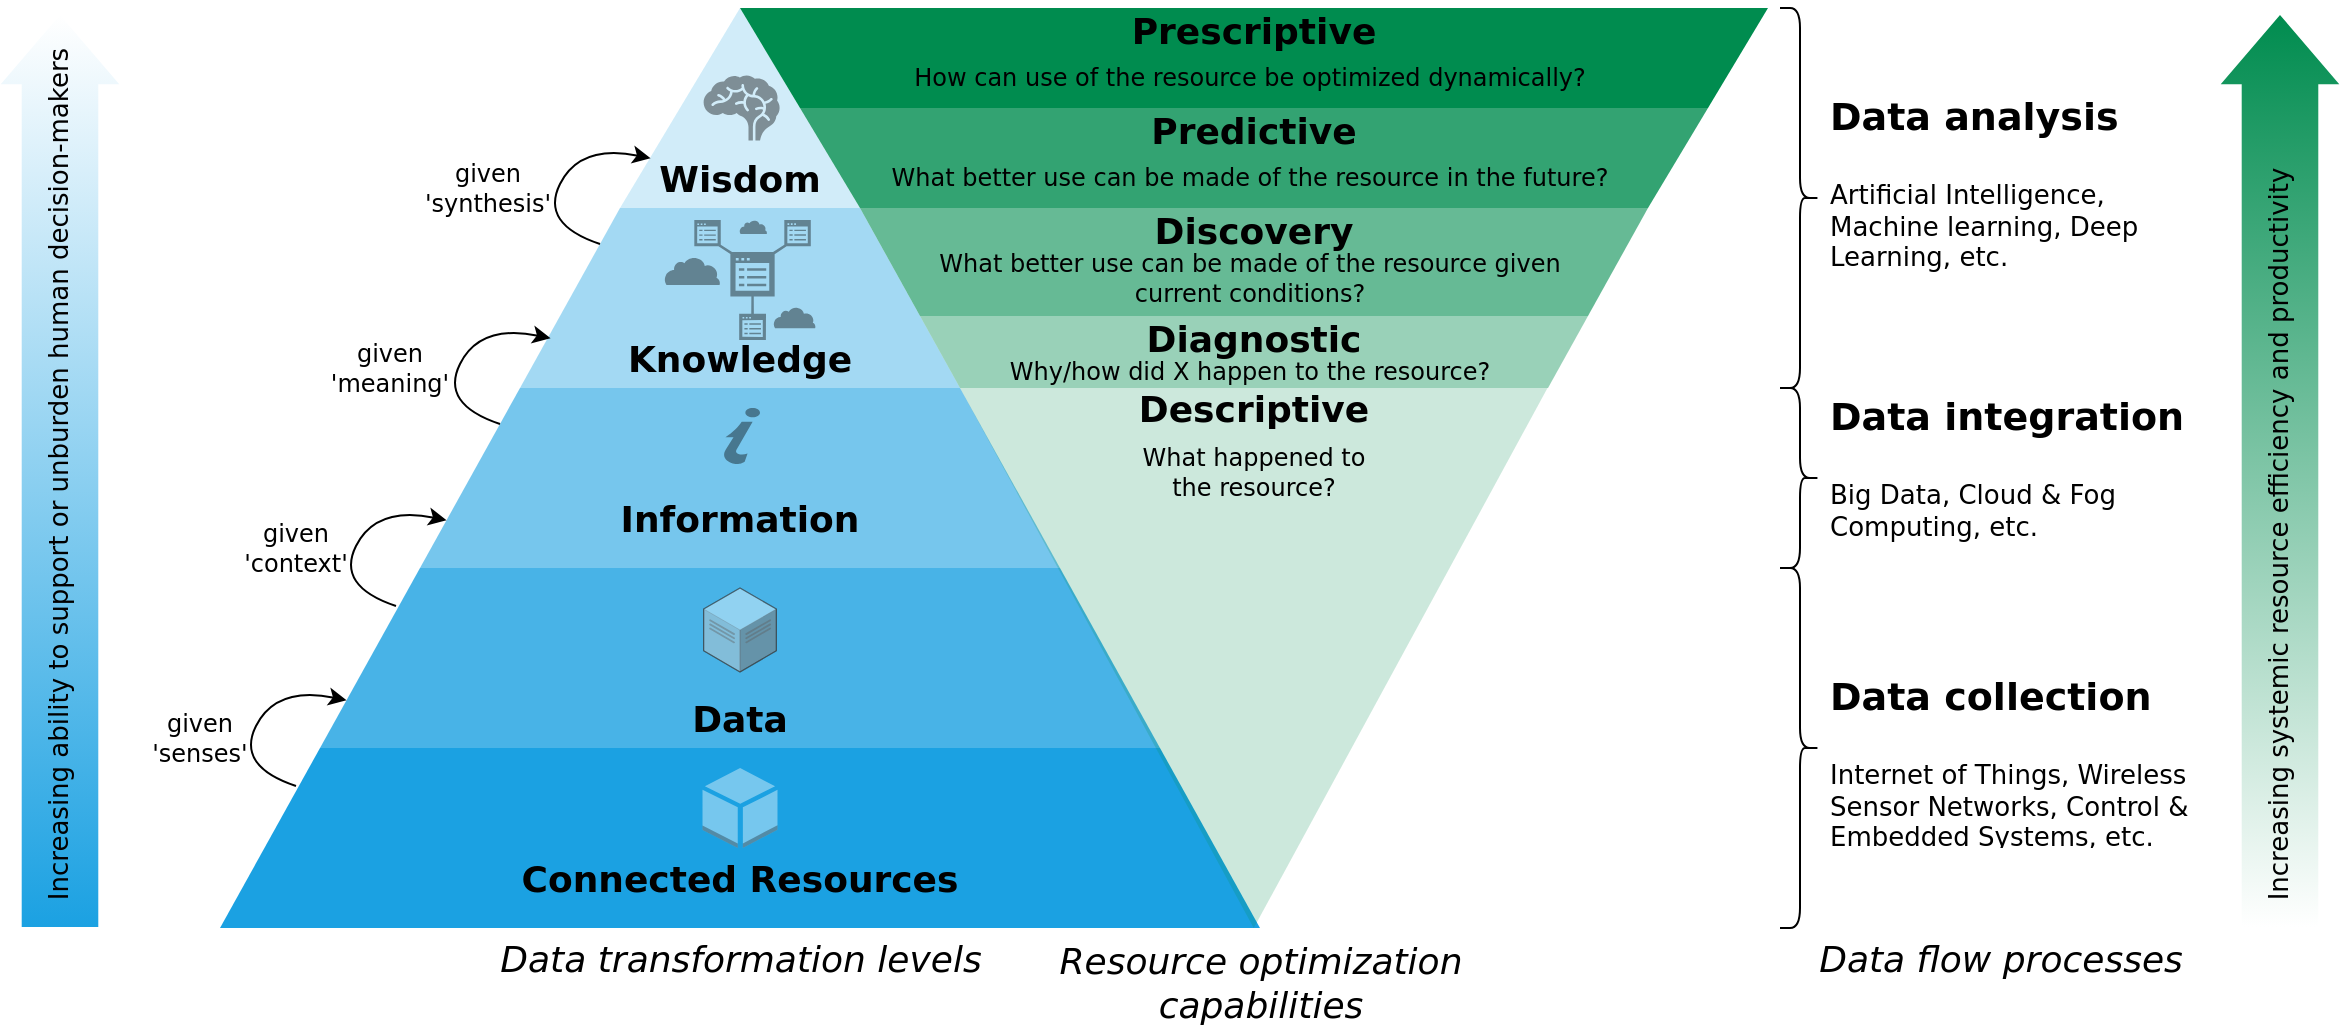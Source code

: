 <mxfile version="16.5.1" type="device"><diagram id="GpXNul5H59b5kgnJw6_x" name="Page-1"><mxGraphModel dx="2331" dy="681" grid="1" gridSize="10" guides="1" tooltips="1" connect="1" arrows="1" fold="1" page="1" pageScale="1" pageWidth="1169" pageHeight="827" math="0" shadow="0"><root><mxCell id="0"/><mxCell id="1" parent="0"/><mxCell id="ElTvejvOe5NndA5YwK85-31" value="" style="group" vertex="1" connectable="0" parent="1"><mxGeometry x="100" y="420" width="850" height="505" as="geometry"/></mxCell><mxCell id="ElTvejvOe5NndA5YwK85-26" value="" style="triangle;whiteSpace=wrap;html=1;fontFamily=Dejavu Sans;strokeColor=none;fillColor=#1ba1e2;opacity=20;rotation=-90;fontColor=#ffffff;" vertex="1" parent="ElTvejvOe5NndA5YwK85-31"><mxGeometry x="210" y="-10" width="100" height="120" as="geometry"/></mxCell><mxCell id="ElTvejvOe5NndA5YwK85-27" value="" style="shape=trapezoid;perimeter=trapezoidPerimeter;whiteSpace=wrap;html=1;fixedSize=1;fontFamily=Dejavu Sans;strokeColor=none;fillColor=#1ba1e2;opacity=40;fontColor=#ffffff;size=50.0;" vertex="1" parent="ElTvejvOe5NndA5YwK85-31"><mxGeometry x="150" y="100" width="220" height="90" as="geometry"/></mxCell><mxCell id="ElTvejvOe5NndA5YwK85-28" value="" style="shape=trapezoid;perimeter=trapezoidPerimeter;whiteSpace=wrap;html=1;fixedSize=1;fontFamily=Dejavu Sans;strokeColor=none;fillColor=#1ba1e2;opacity=60;fontColor=#ffffff;size=50.0;" vertex="1" parent="ElTvejvOe5NndA5YwK85-31"><mxGeometry x="100" y="190" width="320" height="90" as="geometry"/></mxCell><mxCell id="ElTvejvOe5NndA5YwK85-29" value="" style="shape=trapezoid;perimeter=trapezoidPerimeter;whiteSpace=wrap;html=1;fixedSize=1;fontFamily=Dejavu Sans;strokeColor=none;fillColor=#1ba1e2;opacity=80;fontColor=#ffffff;size=50.0;" vertex="1" parent="ElTvejvOe5NndA5YwK85-31"><mxGeometry x="50" y="280" width="420" height="90" as="geometry"/></mxCell><mxCell id="ElTvejvOe5NndA5YwK85-30" value="" style="shape=trapezoid;perimeter=trapezoidPerimeter;whiteSpace=wrap;html=1;fixedSize=1;fontFamily=Dejavu Sans;strokeColor=none;fillColor=#1ba1e2;fontColor=#ffffff;size=50.0;" vertex="1" parent="ElTvejvOe5NndA5YwK85-31"><mxGeometry y="370" width="520" height="90" as="geometry"/></mxCell><mxCell id="ElTvejvOe5NndA5YwK85-32" value="" style="shape=trapezoid;perimeter=trapezoidPerimeter;whiteSpace=wrap;html=1;fixedSize=1;fontFamily=Dejavu Sans;strokeColor=none;fillColor=#008C4F;fontColor=#ffffff;size=30;rotation=-180;" vertex="1" parent="ElTvejvOe5NndA5YwK85-31"><mxGeometry x="260" width="514" height="50" as="geometry"/></mxCell><mxCell id="ElTvejvOe5NndA5YwK85-33" value="" style="shape=trapezoid;perimeter=trapezoidPerimeter;whiteSpace=wrap;html=1;fixedSize=1;fontFamily=Dejavu Sans;strokeColor=none;fillColor=#008C4F;fontColor=#ffffff;size=30;rotation=-180;opacity=80;" vertex="1" parent="ElTvejvOe5NndA5YwK85-31"><mxGeometry x="290" y="50" width="454" height="50" as="geometry"/></mxCell><mxCell id="ElTvejvOe5NndA5YwK85-34" value="" style="shape=trapezoid;perimeter=trapezoidPerimeter;whiteSpace=wrap;html=1;fixedSize=1;fontFamily=Dejavu Sans;strokeColor=none;fillColor=#008C4F;fontColor=#ffffff;size=30;rotation=-180;opacity=60;" vertex="1" parent="ElTvejvOe5NndA5YwK85-31"><mxGeometry x="320" y="100" width="394" height="54" as="geometry"/></mxCell><mxCell id="ElTvejvOe5NndA5YwK85-35" value="" style="shape=trapezoid;perimeter=trapezoidPerimeter;whiteSpace=wrap;html=1;fixedSize=1;fontFamily=Dejavu Sans;strokeColor=none;fillColor=#008C4F;fontColor=#ffffff;size=20;rotation=-180;opacity=40;" vertex="1" parent="ElTvejvOe5NndA5YwK85-31"><mxGeometry x="350" y="154" width="334" height="36" as="geometry"/></mxCell><mxCell id="ElTvejvOe5NndA5YwK85-36" value="" style="triangle;whiteSpace=wrap;html=1;fontFamily=Dejavu Sans;strokeColor=none;fillColor=#008C4F;opacity=20;rotation=90;fontColor=#ffffff;" vertex="1" parent="ElTvejvOe5NndA5YwK85-31"><mxGeometry x="381.88" y="178.13" width="270" height="293.75" as="geometry"/></mxCell><mxCell id="ElTvejvOe5NndA5YwK85-39" value="Connected Resources" style="text;html=1;strokeColor=none;fillColor=none;align=center;verticalAlign=middle;whiteSpace=wrap;rounded=0;fontFamily=Dejavu Sans;opacity=40;fontSize=18;fontStyle=1" vertex="1" parent="ElTvejvOe5NndA5YwK85-31"><mxGeometry x="145" y="420" width="230" height="30" as="geometry"/></mxCell><mxCell id="ElTvejvOe5NndA5YwK85-40" value="Data" style="text;html=1;strokeColor=none;fillColor=none;align=center;verticalAlign=middle;whiteSpace=wrap;rounded=0;fontFamily=Dejavu Sans;opacity=40;fontSize=18;fontStyle=1" vertex="1" parent="ElTvejvOe5NndA5YwK85-31"><mxGeometry x="145" y="340" width="230" height="30" as="geometry"/></mxCell><mxCell id="ElTvejvOe5NndA5YwK85-41" value="Information" style="text;html=1;strokeColor=none;fillColor=none;align=center;verticalAlign=middle;whiteSpace=wrap;rounded=0;fontFamily=Dejavu Sans;opacity=40;fontSize=18;fontStyle=1" vertex="1" parent="ElTvejvOe5NndA5YwK85-31"><mxGeometry x="145" y="240" width="230" height="30" as="geometry"/></mxCell><mxCell id="ElTvejvOe5NndA5YwK85-44" value="" style="outlineConnect=0;dashed=0;verticalLabelPosition=bottom;verticalAlign=top;align=center;html=1;shape=mxgraph.aws3.resources;fillColor=#FFFFFF;gradientColor=none;fontFamily=Dejavu Sans;fontSize=18;strokeColor=#FFFFFF;opacity=40;" vertex="1" parent="ElTvejvOe5NndA5YwK85-31"><mxGeometry x="241.25" y="380" width="37.5" height="40" as="geometry"/></mxCell><mxCell id="ElTvejvOe5NndA5YwK85-45" value="" style="verticalLabelPosition=bottom;html=1;verticalAlign=top;strokeWidth=1;align=center;outlineConnect=0;dashed=0;outlineConnect=0;shape=mxgraph.aws3d.dataCenter;strokeColor=#5E5E5E;aspect=fixed;fontFamily=Dejavu Sans;fontSize=18;fillColor=#FFFFFF;opacity=40;" vertex="1" parent="ElTvejvOe5NndA5YwK85-31"><mxGeometry x="241.81" y="290" width="36.38" height="42" as="geometry"/></mxCell><mxCell id="ElTvejvOe5NndA5YwK85-47" value="" style="shape=mxgraph.signs.travel.information_2;html=1;pointerEvents=1;fillColor=#000000;strokeColor=none;verticalLabelPosition=bottom;verticalAlign=top;align=center;fontFamily=Dejavu Sans;fontSize=18;opacity=40;" vertex="1" parent="ElTvejvOe5NndA5YwK85-31"><mxGeometry x="250" y="200" width="20" height="28" as="geometry"/></mxCell><mxCell id="ElTvejvOe5NndA5YwK85-48" value="" style="sketch=0;html=1;aspect=fixed;strokeColor=none;shadow=0;align=center;verticalAlign=top;fillColor=#000000;shape=mxgraph.gcp2.cloud_information;fontFamily=Dejavu Sans;fontSize=18;opacity=40;" vertex="1" parent="ElTvejvOe5NndA5YwK85-31"><mxGeometry x="222.02" y="106" width="75.95" height="60" as="geometry"/></mxCell><mxCell id="ElTvejvOe5NndA5YwK85-49" value="" style="shape=mxgraph.signs.healthcare.brain;html=1;pointerEvents=1;fillColor=#000000;strokeColor=none;verticalLabelPosition=bottom;verticalAlign=top;align=center;fontFamily=Dejavu Sans;fontSize=18;opacity=40;" vertex="1" parent="ElTvejvOe5NndA5YwK85-31"><mxGeometry x="241.81" y="33.75" width="38" height="32.5" as="geometry"/></mxCell><mxCell id="ElTvejvOe5NndA5YwK85-50" value="Prescriptive" style="text;html=1;strokeColor=none;fillColor=none;align=center;verticalAlign=middle;whiteSpace=wrap;rounded=0;fontFamily=Dejavu Sans;opacity=40;fontSize=18;fontStyle=1" vertex="1" parent="ElTvejvOe5NndA5YwK85-31"><mxGeometry x="401.88" y="-4" width="230" height="30" as="geometry"/></mxCell><mxCell id="ElTvejvOe5NndA5YwK85-51" value="How can use of the resource be optimized dynamically?" style="text;html=1;strokeColor=none;fillColor=none;align=center;verticalAlign=middle;whiteSpace=wrap;rounded=0;fontFamily=Dejavu Sans;fontSize=12;opacity=40;" vertex="1" parent="ElTvejvOe5NndA5YwK85-31"><mxGeometry x="290" y="20" width="450" height="30" as="geometry"/></mxCell><mxCell id="ElTvejvOe5NndA5YwK85-59" value="What happened to &lt;br&gt;the resource?" style="text;html=1;strokeColor=none;fillColor=none;align=center;verticalAlign=middle;whiteSpace=wrap;rounded=0;fontFamily=Dejavu Sans;fontSize=12;opacity=40;" vertex="1" parent="ElTvejvOe5NndA5YwK85-31"><mxGeometry x="342" y="224" width="350" height="16" as="geometry"/></mxCell><mxCell id="ElTvejvOe5NndA5YwK85-73" value="" style="shape=curlyBracket;whiteSpace=wrap;html=1;rounded=1;flipH=1;labelBackgroundColor=none;fontFamily=Dejavu Sans;fontSize=13;strokeColor=#000000;fillColor=none;size=0.5;" vertex="1" parent="ElTvejvOe5NndA5YwK85-31"><mxGeometry x="780" width="20" height="190" as="geometry"/></mxCell><mxCell id="ElTvejvOe5NndA5YwK85-38" value="" style="shape=flexArrow;endArrow=classic;html=1;rounded=0;fontFamily=Dejavu Sans;width=38.286;endSize=11.189;fillColor=#1ba1e2;strokeColor=none;gradientColor=#ffffff;gradientDirection=north;" edge="1" parent="1"><mxGeometry width="50" height="50" relative="1" as="geometry"><mxPoint x="20" y="880" as="sourcePoint"/><mxPoint x="20" y="423" as="targetPoint"/></mxGeometry></mxCell><mxCell id="ElTvejvOe5NndA5YwK85-72" value="Increasing ability to support or unburden human decision-makers" style="edgeLabel;html=1;align=center;verticalAlign=middle;resizable=0;points=[];fontSize=13;fontFamily=Dejavu Sans;labelBackgroundColor=none;rotation=-90;" vertex="1" connectable="0" parent="ElTvejvOe5NndA5YwK85-38"><mxGeometry x="0.123" y="4" relative="1" as="geometry"><mxPoint x="3" y="30" as="offset"/></mxGeometry></mxCell><mxCell id="ElTvejvOe5NndA5YwK85-42" value="Knowledge" style="text;html=1;strokeColor=none;fillColor=none;align=center;verticalAlign=middle;whiteSpace=wrap;rounded=0;fontFamily=Dejavu Sans;opacity=40;fontSize=18;fontStyle=1" vertex="1" parent="1"><mxGeometry x="245" y="580" width="230" height="30" as="geometry"/></mxCell><mxCell id="ElTvejvOe5NndA5YwK85-43" value="Wisdom" style="text;html=1;strokeColor=none;fillColor=none;align=center;verticalAlign=middle;whiteSpace=wrap;rounded=0;fontFamily=Dejavu Sans;opacity=40;fontSize=18;fontStyle=1" vertex="1" parent="1"><mxGeometry x="245" y="490" width="230" height="30" as="geometry"/></mxCell><mxCell id="ElTvejvOe5NndA5YwK85-52" value="Predictive" style="text;html=1;strokeColor=none;fillColor=none;align=center;verticalAlign=middle;whiteSpace=wrap;rounded=0;fontFamily=Dejavu Sans;opacity=40;fontSize=18;fontStyle=1" vertex="1" parent="1"><mxGeometry x="501.88" y="466" width="230" height="30" as="geometry"/></mxCell><mxCell id="ElTvejvOe5NndA5YwK85-53" value="What better use can be made of the resource in the future?" style="text;html=1;strokeColor=none;fillColor=none;align=center;verticalAlign=middle;whiteSpace=wrap;rounded=0;fontFamily=Dejavu Sans;fontSize=12;opacity=40;" vertex="1" parent="1"><mxGeometry x="390" y="490" width="450" height="30" as="geometry"/></mxCell><mxCell id="ElTvejvOe5NndA5YwK85-54" value="Discovery" style="text;html=1;strokeColor=none;fillColor=none;align=center;verticalAlign=middle;whiteSpace=wrap;rounded=0;fontFamily=Dejavu Sans;opacity=40;fontSize=18;fontStyle=1" vertex="1" parent="1"><mxGeometry x="501.88" y="516" width="230" height="30" as="geometry"/></mxCell><mxCell id="ElTvejvOe5NndA5YwK85-55" value="What better use can be made of the resource given current conditions?" style="text;html=1;strokeColor=none;fillColor=none;align=center;verticalAlign=middle;whiteSpace=wrap;rounded=0;fontFamily=Dejavu Sans;fontSize=12;opacity=40;" vertex="1" parent="1"><mxGeometry x="440" y="540" width="350" height="30" as="geometry"/></mxCell><mxCell id="ElTvejvOe5NndA5YwK85-56" value="Diagnostic" style="text;html=1;strokeColor=none;fillColor=none;align=center;verticalAlign=middle;whiteSpace=wrap;rounded=0;fontFamily=Dejavu Sans;opacity=40;fontSize=18;fontStyle=1" vertex="1" parent="1"><mxGeometry x="501.88" y="570" width="230" height="30" as="geometry"/></mxCell><mxCell id="ElTvejvOe5NndA5YwK85-57" value="Why/how did X happen to the resource?" style="text;html=1;strokeColor=none;fillColor=none;align=center;verticalAlign=middle;whiteSpace=wrap;rounded=0;fontFamily=Dejavu Sans;fontSize=12;opacity=40;" vertex="1" parent="1"><mxGeometry x="440" y="594" width="350" height="16" as="geometry"/></mxCell><mxCell id="ElTvejvOe5NndA5YwK85-58" value="Descriptive" style="text;html=1;strokeColor=none;fillColor=none;align=center;verticalAlign=middle;whiteSpace=wrap;rounded=0;fontFamily=Dejavu Sans;opacity=40;fontSize=18;fontStyle=1" vertex="1" parent="1"><mxGeometry x="501.88" y="605" width="230" height="30" as="geometry"/></mxCell><mxCell id="ElTvejvOe5NndA5YwK85-63" value="" style="endArrow=classic;html=1;fontFamily=Dejavu Sans;fontSize=12;gradientColor=#ffffff;gradientDirection=north;curved=1;entryX=0;entryY=0.75;entryDx=0;entryDy=0;" edge="1" parent="1" target="ElTvejvOe5NndA5YwK85-29"><mxGeometry width="50" height="50" relative="1" as="geometry"><mxPoint x="138" y="809" as="sourcePoint"/><mxPoint x="158" y="779" as="targetPoint"/><Array as="points"><mxPoint x="108" y="799"/><mxPoint x="128" y="759"/></Array></mxGeometry></mxCell><mxCell id="ElTvejvOe5NndA5YwK85-64" value="" style="endArrow=classic;html=1;fontFamily=Dejavu Sans;fontSize=12;gradientColor=#ffffff;gradientDirection=north;curved=1;entryX=0;entryY=0.75;entryDx=0;entryDy=0;" edge="1" parent="1"><mxGeometry width="50" height="50" relative="1" as="geometry"><mxPoint x="188" y="719" as="sourcePoint"/><mxPoint x="213.291" y="676.076" as="targetPoint"/><Array as="points"><mxPoint x="158" y="709"/><mxPoint x="178" y="669"/></Array></mxGeometry></mxCell><mxCell id="ElTvejvOe5NndA5YwK85-65" value="" style="endArrow=classic;html=1;fontFamily=Dejavu Sans;fontSize=12;gradientColor=#ffffff;gradientDirection=north;curved=1;entryX=0;entryY=0.75;entryDx=0;entryDy=0;" edge="1" parent="1"><mxGeometry width="50" height="50" relative="1" as="geometry"><mxPoint x="240" y="628" as="sourcePoint"/><mxPoint x="265.291" y="585.076" as="targetPoint"/><Array as="points"><mxPoint x="210" y="618"/><mxPoint x="230" y="578"/></Array></mxGeometry></mxCell><mxCell id="ElTvejvOe5NndA5YwK85-66" value="" style="endArrow=classic;html=1;fontFamily=Dejavu Sans;fontSize=12;gradientColor=#ffffff;gradientDirection=north;curved=1;entryX=0;entryY=0.75;entryDx=0;entryDy=0;" edge="1" parent="1"><mxGeometry width="50" height="50" relative="1" as="geometry"><mxPoint x="290" y="538" as="sourcePoint"/><mxPoint x="315.291" y="495.076" as="targetPoint"/><Array as="points"><mxPoint x="260" y="528"/><mxPoint x="280" y="488"/></Array></mxGeometry></mxCell><mxCell id="ElTvejvOe5NndA5YwK85-67" value="given 'senses'" style="text;html=1;strokeColor=none;fillColor=none;align=center;verticalAlign=middle;whiteSpace=wrap;rounded=0;fontFamily=Dejavu Sans;fontSize=12;opacity=40;" vertex="1" parent="1"><mxGeometry x="60" y="770" width="60" height="30" as="geometry"/></mxCell><mxCell id="ElTvejvOe5NndA5YwK85-68" value="given 'context'" style="text;html=1;strokeColor=none;fillColor=none;align=center;verticalAlign=middle;whiteSpace=wrap;rounded=0;fontFamily=Dejavu Sans;fontSize=12;opacity=40;" vertex="1" parent="1"><mxGeometry x="108" y="675" width="60" height="30" as="geometry"/></mxCell><mxCell id="ElTvejvOe5NndA5YwK85-69" value="given 'meaning'" style="text;html=1;strokeColor=none;fillColor=none;align=center;verticalAlign=middle;whiteSpace=wrap;rounded=0;fontFamily=Dejavu Sans;fontSize=12;opacity=40;" vertex="1" parent="1"><mxGeometry x="155" y="585" width="60" height="30" as="geometry"/></mxCell><mxCell id="ElTvejvOe5NndA5YwK85-70" value="given 'synthesis'" style="text;html=1;strokeColor=none;fillColor=none;align=center;verticalAlign=middle;whiteSpace=wrap;rounded=0;fontFamily=Dejavu Sans;fontSize=12;opacity=40;" vertex="1" parent="1"><mxGeometry x="204" y="495" width="60" height="30" as="geometry"/></mxCell><mxCell id="ElTvejvOe5NndA5YwK85-75" value="&lt;h1&gt;&lt;font style=&quot;font-size: 19px&quot;&gt;Data analysis&lt;/font&gt;&lt;/h1&gt;&lt;p&gt;Artificial Intelligence, Machine learning, Deep Learning, etc.&lt;/p&gt;" style="text;html=1;strokeColor=none;fillColor=none;spacing=5;spacingTop=-20;whiteSpace=wrap;overflow=hidden;rounded=0;labelBackgroundColor=none;fontFamily=Dejavu Sans;fontSize=13;" vertex="1" parent="1"><mxGeometry x="900" y="450" width="170" height="140" as="geometry"/></mxCell><mxCell id="ElTvejvOe5NndA5YwK85-76" value="&lt;h1&gt;&lt;font style=&quot;font-size: 19px ; line-height: 1.2&quot;&gt;Data integration&lt;/font&gt;&lt;/h1&gt;&lt;p&gt;Big Data, Cloud &amp;amp; Fog Computing, etc.&lt;/p&gt;" style="text;html=1;strokeColor=none;fillColor=none;spacing=5;spacingTop=-20;whiteSpace=wrap;overflow=hidden;rounded=0;labelBackgroundColor=none;fontFamily=Dejavu Sans;fontSize=13;" vertex="1" parent="1"><mxGeometry x="900" y="600" width="190" height="100" as="geometry"/></mxCell><mxCell id="ElTvejvOe5NndA5YwK85-77" value="" style="shape=curlyBracket;whiteSpace=wrap;html=1;rounded=1;flipH=1;labelBackgroundColor=none;fontFamily=Dejavu Sans;fontSize=13;strokeColor=#000000;fillColor=none;size=0.5;" vertex="1" parent="1"><mxGeometry x="880" y="610" width="20" height="90" as="geometry"/></mxCell><mxCell id="ElTvejvOe5NndA5YwK85-78" value="&lt;h1&gt;&lt;font style=&quot;font-size: 19px ; line-height: 1.2&quot;&gt;Data collection&lt;/font&gt;&lt;/h1&gt;&lt;p&gt;Internet of Things, Wireless Sensor Networks, Control &amp;amp; Embedded Systems, etc.&lt;/p&gt;" style="text;html=1;strokeColor=none;fillColor=none;spacing=5;spacingTop=-20;whiteSpace=wrap;overflow=hidden;rounded=0;labelBackgroundColor=none;fontFamily=Dejavu Sans;fontSize=13;" vertex="1" parent="1"><mxGeometry x="900" y="740" width="190" height="100" as="geometry"/></mxCell><mxCell id="ElTvejvOe5NndA5YwK85-79" value="" style="shape=curlyBracket;whiteSpace=wrap;html=1;rounded=1;flipH=1;labelBackgroundColor=none;fontFamily=Dejavu Sans;fontSize=13;strokeColor=#000000;fillColor=none;size=0.5;" vertex="1" parent="1"><mxGeometry x="880" y="700" width="20" height="180" as="geometry"/></mxCell><mxCell id="ElTvejvOe5NndA5YwK85-80" value="" style="shape=flexArrow;endArrow=classic;html=1;rounded=0;fontFamily=Dejavu Sans;width=38.286;endSize=11.189;fillColor=#008C4F;strokeColor=none;gradientColor=#ffffff;gradientDirection=south;" edge="1" parent="1"><mxGeometry width="50" height="50" relative="1" as="geometry"><mxPoint x="1130" y="880" as="sourcePoint"/><mxPoint x="1130" y="423" as="targetPoint"/></mxGeometry></mxCell><mxCell id="ElTvejvOe5NndA5YwK85-81" value="Increasing systemic resource efficiency and productivity" style="edgeLabel;html=1;align=center;verticalAlign=middle;resizable=0;points=[];fontSize=13;fontFamily=Dejavu Sans;labelBackgroundColor=none;rotation=-90;" vertex="1" connectable="0" parent="ElTvejvOe5NndA5YwK85-80"><mxGeometry x="0.123" y="4" relative="1" as="geometry"><mxPoint x="3" y="60" as="offset"/></mxGeometry></mxCell><mxCell id="ElTvejvOe5NndA5YwK85-82" value="&lt;span style=&quot;font-weight: normal&quot;&gt;&lt;i&gt;Data transformation levels&lt;/i&gt;&lt;/span&gt;" style="text;html=1;strokeColor=none;fillColor=none;align=center;verticalAlign=middle;whiteSpace=wrap;rounded=0;fontFamily=Dejavu Sans;opacity=40;fontSize=18;fontStyle=1" vertex="1" parent="1"><mxGeometry x="238" y="880" width="245" height="30" as="geometry"/></mxCell><mxCell id="ElTvejvOe5NndA5YwK85-83" value="&lt;span style=&quot;font-weight: normal&quot;&gt;&lt;i&gt;Resource optimization capabilities&lt;/i&gt;&lt;/span&gt;" style="text;html=1;strokeColor=none;fillColor=none;align=center;verticalAlign=middle;whiteSpace=wrap;rounded=0;fontFamily=Dejavu Sans;opacity=40;fontSize=18;fontStyle=1" vertex="1" parent="1"><mxGeometry x="498" y="892" width="245" height="30" as="geometry"/></mxCell><mxCell id="ElTvejvOe5NndA5YwK85-84" value="&lt;span style=&quot;font-weight: normal&quot;&gt;&lt;i&gt;Data flow processes&lt;/i&gt;&lt;/span&gt;" style="text;html=1;strokeColor=none;fillColor=none;align=center;verticalAlign=middle;whiteSpace=wrap;rounded=0;fontFamily=Dejavu Sans;opacity=40;fontSize=18;fontStyle=1" vertex="1" parent="1"><mxGeometry x="868" y="880" width="245" height="30" as="geometry"/></mxCell></root></mxGraphModel></diagram></mxfile>